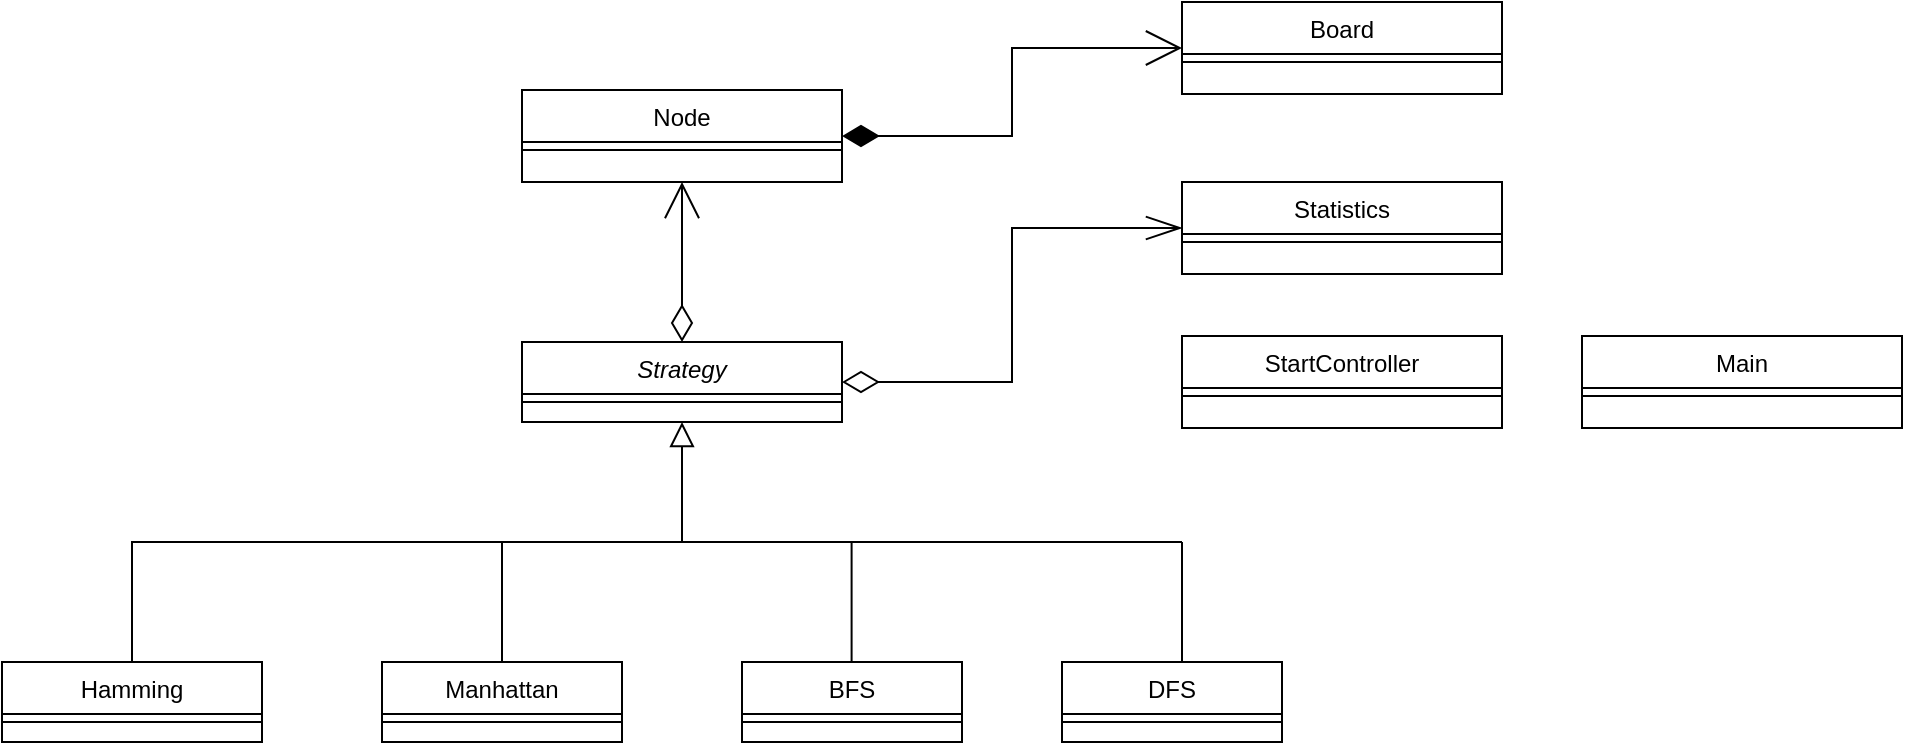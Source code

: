 <mxfile version="12.8.8" type="device"><diagram id="C5RBs43oDa-KdzZeNtuy" name="Page-1"><mxGraphModel dx="1185" dy="1763" grid="1" gridSize="10" guides="1" tooltips="1" connect="1" arrows="1" fold="1" page="1" pageScale="1" pageWidth="827" pageHeight="1169" math="0" shadow="0"><root><mxCell id="WIyWlLk6GJQsqaUBKTNV-0"/><mxCell id="WIyWlLk6GJQsqaUBKTNV-1" parent="WIyWlLk6GJQsqaUBKTNV-0"/><mxCell id="zkfFHV4jXpPFQw0GAbJ--12" value="" style="endArrow=block;endSize=10;endFill=0;shadow=0;strokeWidth=1;rounded=0;edgeStyle=elbowEdgeStyle;elbow=vertical;" parent="WIyWlLk6GJQsqaUBKTNV-1" source="zkfFHV4jXpPFQw0GAbJ--6" target="zkfFHV4jXpPFQw0GAbJ--0" edge="1"><mxGeometry width="160" relative="1" as="geometry"><mxPoint x="200" y="203" as="sourcePoint"/><mxPoint x="200" y="203" as="targetPoint"/></mxGeometry></mxCell><mxCell id="Mr3Zc1eJcnVDPi0qVvi8-3" value="DFS" style="swimlane;fontStyle=0;align=center;verticalAlign=top;childLayout=stackLayout;horizontal=1;startSize=26;horizontalStack=0;resizeParent=1;resizeLast=0;collapsible=1;marginBottom=0;rounded=0;shadow=0;strokeWidth=1;" vertex="1" parent="WIyWlLk6GJQsqaUBKTNV-1"><mxGeometry x="640" y="240" width="110" height="40" as="geometry"><mxRectangle x="340" y="380" width="170" height="26" as="alternateBounds"/></mxGeometry></mxCell><mxCell id="Mr3Zc1eJcnVDPi0qVvi8-5" value="" style="line;html=1;strokeWidth=1;align=left;verticalAlign=middle;spacingTop=-1;spacingLeft=3;spacingRight=3;rotatable=0;labelPosition=right;points=[];portConstraint=eastwest;" vertex="1" parent="Mr3Zc1eJcnVDPi0qVvi8-3"><mxGeometry y="26" width="110" height="8" as="geometry"/></mxCell><mxCell id="Mr3Zc1eJcnVDPi0qVvi8-13" style="edgeStyle=orthogonalEdgeStyle;rounded=0;orthogonalLoop=1;jettySize=auto;html=1;entryX=0;entryY=0.5;entryDx=0;entryDy=0;endArrow=openThin;endFill=0;startArrow=diamondThin;startFill=0;strokeWidth=1;startSize=16;endSize=16;" edge="1" parent="WIyWlLk6GJQsqaUBKTNV-1" source="zkfFHV4jXpPFQw0GAbJ--0" target="zkfFHV4jXpPFQw0GAbJ--17"><mxGeometry relative="1" as="geometry"/></mxCell><mxCell id="Mr3Zc1eJcnVDPi0qVvi8-21" style="edgeStyle=orthogonalEdgeStyle;rounded=0;orthogonalLoop=1;jettySize=auto;html=1;entryX=0.5;entryY=1;entryDx=0;entryDy=0;startArrow=diamondThin;startFill=0;startSize=16;endArrow=open;endFill=0;endSize=16;strokeWidth=1;" edge="1" parent="WIyWlLk6GJQsqaUBKTNV-1" source="zkfFHV4jXpPFQw0GAbJ--0" target="Mr3Zc1eJcnVDPi0qVvi8-19"><mxGeometry relative="1" as="geometry"/></mxCell><mxCell id="zkfFHV4jXpPFQw0GAbJ--0" value="Strategy" style="swimlane;fontStyle=2;align=center;verticalAlign=top;childLayout=stackLayout;horizontal=1;startSize=26;horizontalStack=0;resizeParent=1;resizeLast=0;collapsible=1;marginBottom=0;rounded=0;shadow=0;strokeWidth=1;" parent="WIyWlLk6GJQsqaUBKTNV-1" vertex="1"><mxGeometry x="370" y="80" width="160" height="40" as="geometry"><mxRectangle x="230" y="140" width="160" height="26" as="alternateBounds"/></mxGeometry></mxCell><mxCell id="zkfFHV4jXpPFQw0GAbJ--4" value="" style="line;html=1;strokeWidth=1;align=left;verticalAlign=middle;spacingTop=-1;spacingLeft=3;spacingRight=3;rotatable=0;labelPosition=right;points=[];portConstraint=eastwest;" parent="zkfFHV4jXpPFQw0GAbJ--0" vertex="1"><mxGeometry y="26" width="160" height="8" as="geometry"/></mxCell><mxCell id="Mr3Zc1eJcnVDPi0qVvi8-0" value="BFS" style="swimlane;fontStyle=0;align=center;verticalAlign=top;childLayout=stackLayout;horizontal=1;startSize=26;horizontalStack=0;resizeParent=1;resizeLast=0;collapsible=1;marginBottom=0;rounded=0;shadow=0;strokeWidth=1;" vertex="1" parent="WIyWlLk6GJQsqaUBKTNV-1"><mxGeometry x="480" y="240" width="110" height="40" as="geometry"><mxRectangle x="340" y="380" width="170" height="26" as="alternateBounds"/></mxGeometry></mxCell><mxCell id="Mr3Zc1eJcnVDPi0qVvi8-2" value="" style="line;html=1;strokeWidth=1;align=left;verticalAlign=middle;spacingTop=-1;spacingLeft=3;spacingRight=3;rotatable=0;labelPosition=right;points=[];portConstraint=eastwest;" vertex="1" parent="Mr3Zc1eJcnVDPi0qVvi8-0"><mxGeometry y="26" width="110" height="8" as="geometry"/></mxCell><mxCell id="zkfFHV4jXpPFQw0GAbJ--13" value="Manhattan" style="swimlane;fontStyle=0;align=center;verticalAlign=top;childLayout=stackLayout;horizontal=1;startSize=26;horizontalStack=0;resizeParent=1;resizeLast=0;collapsible=1;marginBottom=0;rounded=0;shadow=0;strokeWidth=1;" parent="WIyWlLk6GJQsqaUBKTNV-1" vertex="1"><mxGeometry x="300" y="240" width="120" height="40" as="geometry"><mxRectangle x="340" y="380" width="170" height="26" as="alternateBounds"/></mxGeometry></mxCell><mxCell id="zkfFHV4jXpPFQw0GAbJ--15" value="" style="line;html=1;strokeWidth=1;align=left;verticalAlign=middle;spacingTop=-1;spacingLeft=3;spacingRight=3;rotatable=0;labelPosition=right;points=[];portConstraint=eastwest;" parent="zkfFHV4jXpPFQw0GAbJ--13" vertex="1"><mxGeometry y="26" width="120" height="8" as="geometry"/></mxCell><mxCell id="zkfFHV4jXpPFQw0GAbJ--6" value="Hamming" style="swimlane;fontStyle=0;align=center;verticalAlign=top;childLayout=stackLayout;horizontal=1;startSize=26;horizontalStack=0;resizeParent=1;resizeLast=0;collapsible=1;marginBottom=0;rounded=0;shadow=0;strokeWidth=1;" parent="WIyWlLk6GJQsqaUBKTNV-1" vertex="1"><mxGeometry x="110" y="240" width="130" height="40" as="geometry"><mxRectangle x="130" y="380" width="160" height="26" as="alternateBounds"/></mxGeometry></mxCell><mxCell id="zkfFHV4jXpPFQw0GAbJ--9" value="" style="line;html=1;strokeWidth=1;align=left;verticalAlign=middle;spacingTop=-1;spacingLeft=3;spacingRight=3;rotatable=0;labelPosition=right;points=[];portConstraint=eastwest;" parent="zkfFHV4jXpPFQw0GAbJ--6" vertex="1"><mxGeometry y="26" width="130" height="8" as="geometry"/></mxCell><mxCell id="Mr3Zc1eJcnVDPi0qVvi8-15" value="" style="endArrow=none;html=1;strokeWidth=1;" edge="1" parent="WIyWlLk6GJQsqaUBKTNV-1"><mxGeometry width="50" height="50" relative="1" as="geometry"><mxPoint x="360" y="240" as="sourcePoint"/><mxPoint x="360" y="180" as="targetPoint"/></mxGeometry></mxCell><mxCell id="Mr3Zc1eJcnVDPi0qVvi8-16" value="" style="endArrow=none;html=1;strokeWidth=1;" edge="1" parent="WIyWlLk6GJQsqaUBKTNV-1"><mxGeometry width="50" height="50" relative="1" as="geometry"><mxPoint x="534.8" y="240" as="sourcePoint"/><mxPoint x="534.8" y="180" as="targetPoint"/></mxGeometry></mxCell><mxCell id="Mr3Zc1eJcnVDPi0qVvi8-17" value="" style="endArrow=none;html=1;strokeWidth=1;" edge="1" parent="WIyWlLk6GJQsqaUBKTNV-1"><mxGeometry width="50" height="50" relative="1" as="geometry"><mxPoint x="700" y="240" as="sourcePoint"/><mxPoint x="700" y="180" as="targetPoint"/></mxGeometry></mxCell><mxCell id="Mr3Zc1eJcnVDPi0qVvi8-18" value="" style="endArrow=none;html=1;strokeWidth=1;" edge="1" parent="WIyWlLk6GJQsqaUBKTNV-1"><mxGeometry width="50" height="50" relative="1" as="geometry"><mxPoint x="450" y="180" as="sourcePoint"/><mxPoint x="700" y="180" as="targetPoint"/></mxGeometry></mxCell><mxCell id="Mr3Zc1eJcnVDPi0qVvi8-24" style="edgeStyle=orthogonalEdgeStyle;rounded=0;orthogonalLoop=1;jettySize=auto;html=1;entryX=0;entryY=0.5;entryDx=0;entryDy=0;startArrow=diamondThin;startFill=1;startSize=16;endArrow=open;endFill=0;endSize=16;strokeWidth=1;" edge="1" parent="WIyWlLk6GJQsqaUBKTNV-1" source="Mr3Zc1eJcnVDPi0qVvi8-19" target="Mr3Zc1eJcnVDPi0qVvi8-22"><mxGeometry relative="1" as="geometry"/></mxCell><mxCell id="Mr3Zc1eJcnVDPi0qVvi8-19" value="Node" style="swimlane;fontStyle=0;align=center;verticalAlign=top;childLayout=stackLayout;horizontal=1;startSize=26;horizontalStack=0;resizeParent=1;resizeLast=0;collapsible=1;marginBottom=0;rounded=0;shadow=0;strokeWidth=1;" vertex="1" parent="WIyWlLk6GJQsqaUBKTNV-1"><mxGeometry x="370" y="-46" width="160" height="46" as="geometry"><mxRectangle x="550" y="140" width="160" height="26" as="alternateBounds"/></mxGeometry></mxCell><mxCell id="Mr3Zc1eJcnVDPi0qVvi8-20" value="" style="line;html=1;strokeWidth=1;align=left;verticalAlign=middle;spacingTop=-1;spacingLeft=3;spacingRight=3;rotatable=0;labelPosition=right;points=[];portConstraint=eastwest;" vertex="1" parent="Mr3Zc1eJcnVDPi0qVvi8-19"><mxGeometry y="26" width="160" height="8" as="geometry"/></mxCell><mxCell id="Mr3Zc1eJcnVDPi0qVvi8-22" value="Board" style="swimlane;fontStyle=0;align=center;verticalAlign=top;childLayout=stackLayout;horizontal=1;startSize=26;horizontalStack=0;resizeParent=1;resizeLast=0;collapsible=1;marginBottom=0;rounded=0;shadow=0;strokeWidth=1;" vertex="1" parent="WIyWlLk6GJQsqaUBKTNV-1"><mxGeometry x="700" y="-90" width="160" height="46" as="geometry"><mxRectangle x="550" y="140" width="160" height="26" as="alternateBounds"/></mxGeometry></mxCell><mxCell id="Mr3Zc1eJcnVDPi0qVvi8-23" value="" style="line;html=1;strokeWidth=1;align=left;verticalAlign=middle;spacingTop=-1;spacingLeft=3;spacingRight=3;rotatable=0;labelPosition=right;points=[];portConstraint=eastwest;" vertex="1" parent="Mr3Zc1eJcnVDPi0qVvi8-22"><mxGeometry y="26" width="160" height="8" as="geometry"/></mxCell><mxCell id="zkfFHV4jXpPFQw0GAbJ--17" value="Statistics&#10;" style="swimlane;fontStyle=0;align=center;verticalAlign=top;childLayout=stackLayout;horizontal=1;startSize=26;horizontalStack=0;resizeParent=1;resizeLast=0;collapsible=1;marginBottom=0;rounded=0;shadow=0;strokeWidth=1;" parent="WIyWlLk6GJQsqaUBKTNV-1" vertex="1"><mxGeometry x="700" width="160" height="46" as="geometry"><mxRectangle x="550" y="140" width="160" height="26" as="alternateBounds"/></mxGeometry></mxCell><mxCell id="zkfFHV4jXpPFQw0GAbJ--23" value="" style="line;html=1;strokeWidth=1;align=left;verticalAlign=middle;spacingTop=-1;spacingLeft=3;spacingRight=3;rotatable=0;labelPosition=right;points=[];portConstraint=eastwest;" parent="zkfFHV4jXpPFQw0GAbJ--17" vertex="1"><mxGeometry y="26" width="160" height="8" as="geometry"/></mxCell><mxCell id="Mr3Zc1eJcnVDPi0qVvi8-27" value="StartController" style="swimlane;fontStyle=0;align=center;verticalAlign=top;childLayout=stackLayout;horizontal=1;startSize=26;horizontalStack=0;resizeParent=1;resizeLast=0;collapsible=1;marginBottom=0;rounded=0;shadow=0;strokeWidth=1;" vertex="1" parent="WIyWlLk6GJQsqaUBKTNV-1"><mxGeometry x="700" y="77" width="160" height="46" as="geometry"><mxRectangle x="550" y="140" width="160" height="26" as="alternateBounds"/></mxGeometry></mxCell><mxCell id="Mr3Zc1eJcnVDPi0qVvi8-28" value="" style="line;html=1;strokeWidth=1;align=left;verticalAlign=middle;spacingTop=-1;spacingLeft=3;spacingRight=3;rotatable=0;labelPosition=right;points=[];portConstraint=eastwest;" vertex="1" parent="Mr3Zc1eJcnVDPi0qVvi8-27"><mxGeometry y="26" width="160" height="8" as="geometry"/></mxCell><mxCell id="Mr3Zc1eJcnVDPi0qVvi8-25" value="Main&#10;" style="swimlane;fontStyle=0;align=center;verticalAlign=top;childLayout=stackLayout;horizontal=1;startSize=26;horizontalStack=0;resizeParent=1;resizeLast=0;collapsible=1;marginBottom=0;rounded=0;shadow=0;strokeWidth=1;" vertex="1" parent="WIyWlLk6GJQsqaUBKTNV-1"><mxGeometry x="900" y="77" width="160" height="46" as="geometry"><mxRectangle x="550" y="140" width="160" height="26" as="alternateBounds"/></mxGeometry></mxCell><mxCell id="Mr3Zc1eJcnVDPi0qVvi8-26" value="" style="line;html=1;strokeWidth=1;align=left;verticalAlign=middle;spacingTop=-1;spacingLeft=3;spacingRight=3;rotatable=0;labelPosition=right;points=[];portConstraint=eastwest;" vertex="1" parent="Mr3Zc1eJcnVDPi0qVvi8-25"><mxGeometry y="26" width="160" height="8" as="geometry"/></mxCell></root></mxGraphModel></diagram></mxfile>